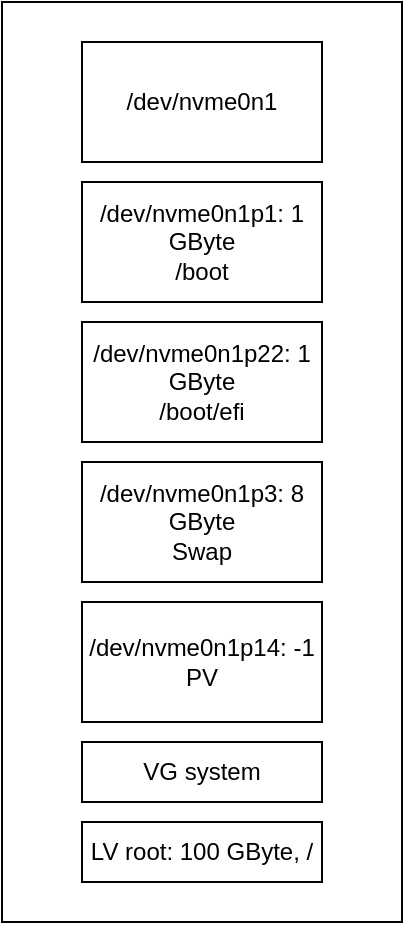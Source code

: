 <mxfile version="23.1.2" type="device">
  <diagram id="pNlgbZmsKTASvtVl8QK2" name="Seite-1">
    <mxGraphModel dx="1234" dy="1070" grid="1" gridSize="10" guides="1" tooltips="1" connect="1" arrows="1" fold="1" page="1" pageScale="1" pageWidth="827" pageHeight="1169" math="0" shadow="0">
      <root>
        <mxCell id="0" />
        <mxCell id="1" parent="0" />
        <mxCell id="Krma67j-ZGC7SuQiK4NY-20" value="" style="rounded=0;whiteSpace=wrap;html=1;" parent="1" vertex="1">
          <mxGeometry x="160" y="260" width="200" height="460" as="geometry" />
        </mxCell>
        <mxCell id="Krma67j-ZGC7SuQiK4NY-1" value="/dev/nvme0n1" style="rounded=0;whiteSpace=wrap;html=1;" parent="1" vertex="1">
          <mxGeometry x="200" y="280" width="120" height="60" as="geometry" />
        </mxCell>
        <mxCell id="Krma67j-ZGC7SuQiK4NY-3" value="/dev/nvme0n1p1: 1 GByte&lt;br&gt;/boot" style="rounded=0;whiteSpace=wrap;html=1;" parent="1" vertex="1">
          <mxGeometry x="200" y="350" width="120" height="60" as="geometry" />
        </mxCell>
        <mxCell id="Krma67j-ZGC7SuQiK4NY-5" value="/dev/nvme0n1p22: 1 GByte&lt;br&gt;/boot/efi" style="rounded=0;whiteSpace=wrap;html=1;" parent="1" vertex="1">
          <mxGeometry x="200" y="420" width="120" height="60" as="geometry" />
        </mxCell>
        <mxCell id="Krma67j-ZGC7SuQiK4NY-7" value="/dev/nvme0n1p3: 8 GByte&lt;br&gt;Swap" style="rounded=0;whiteSpace=wrap;html=1;" parent="1" vertex="1">
          <mxGeometry x="200" y="490" width="120" height="60" as="geometry" />
        </mxCell>
        <mxCell id="Krma67j-ZGC7SuQiK4NY-9" value="/dev/nvme0n1p14: -1&lt;br&gt;PV" style="rounded=0;whiteSpace=wrap;html=1;" parent="1" vertex="1">
          <mxGeometry x="200" y="560" width="120" height="60" as="geometry" />
        </mxCell>
        <mxCell id="Krma67j-ZGC7SuQiK4NY-12" value="VG system" style="rounded=0;whiteSpace=wrap;html=1;" parent="1" vertex="1">
          <mxGeometry x="200" y="630" width="120" height="30" as="geometry" />
        </mxCell>
        <mxCell id="Krma67j-ZGC7SuQiK4NY-13" value="LV root: 100 GByte, /" style="rounded=0;whiteSpace=wrap;html=1;align=center;labelPosition=center;verticalLabelPosition=middle;verticalAlign=middle;" parent="1" vertex="1">
          <mxGeometry x="200" y="670" width="120" height="30" as="geometry" />
        </mxCell>
      </root>
    </mxGraphModel>
  </diagram>
</mxfile>
